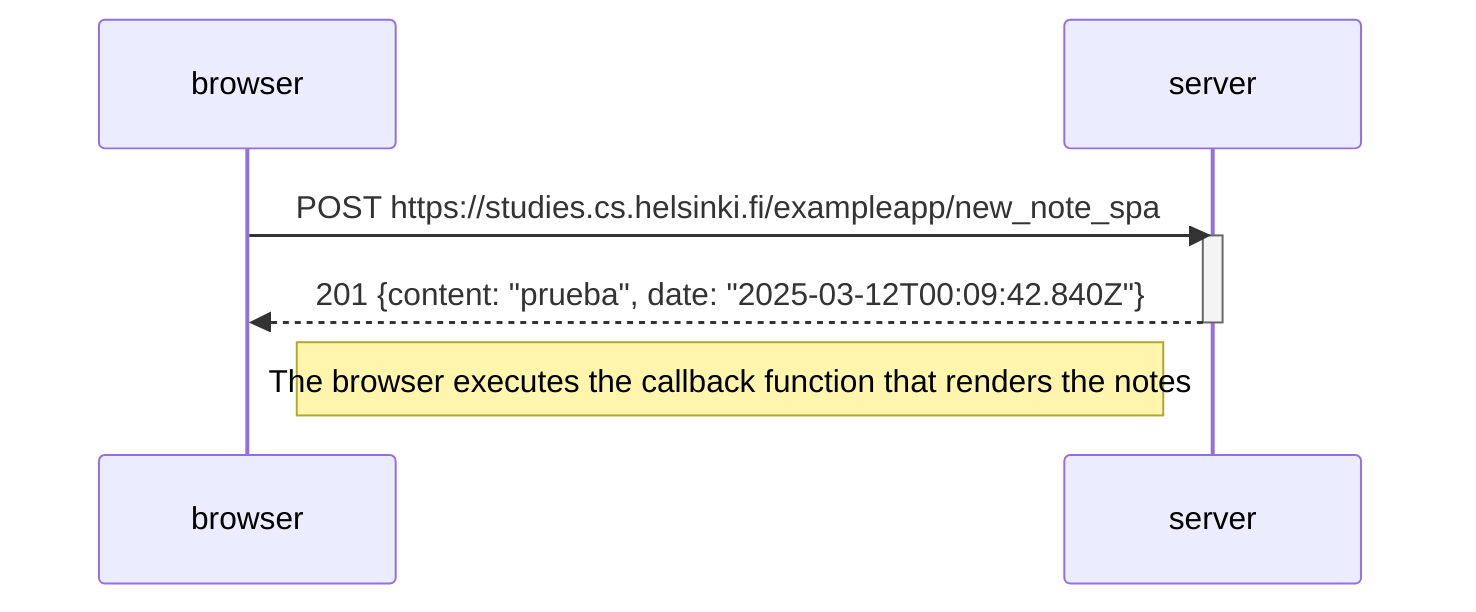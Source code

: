 sequenceDiagram
    participant browser
    participant server

    browser->>server: POST https://studies.cs.helsinki.fi/exampleapp/new_note_spa
    activate server
    server-->>browser: 201 {content: "prueba", date: "2025-03-12T00:09:42.840Z"}
    deactivate server

    Note right of browser: The browser executes the callback function that renders the notes